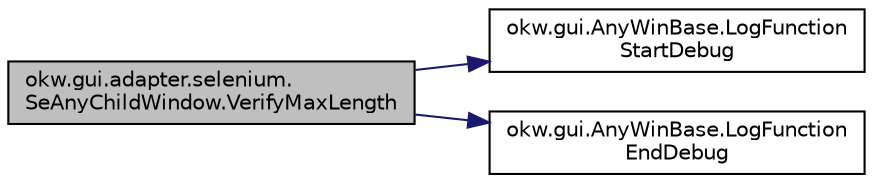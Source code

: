 digraph "okw.gui.adapter.selenium.SeAnyChildWindow.VerifyMaxLength"
{
 // INTERACTIVE_SVG=YES
 // LATEX_PDF_SIZE
  edge [fontname="Helvetica",fontsize="10",labelfontname="Helvetica",labelfontsize="10"];
  node [fontname="Helvetica",fontsize="10",shape=record];
  rankdir="LR";
  Node646 [label="okw.gui.adapter.selenium.\lSeAnyChildWindow.VerifyMaxLength",height=0.2,width=0.4,color="black", fillcolor="grey75", style="filled", fontcolor="black",tooltip="Ermittelt die maximale Lenge des Wertes für Prüfewert."];
  Node646 -> Node647 [color="midnightblue",fontsize="10",style="solid",fontname="Helvetica"];
  Node647 [label="okw.gui.AnyWinBase.LogFunction\lStartDebug",height=0.2,width=0.4,color="black", fillcolor="white", style="filled",URL="$classokw_1_1gui_1_1_any_win_base.html#abaab572bdbed7b471f659d5dd8c76853",tooltip="Methode ruft die Methode Logger.Instance.LogFunctionStartDebug(fps_FunctionName), und erweitert den g..."];
  Node646 -> Node648 [color="midnightblue",fontsize="10",style="solid",fontname="Helvetica"];
  Node648 [label="okw.gui.AnyWinBase.LogFunction\lEndDebug",height=0.2,width=0.4,color="black", fillcolor="white", style="filled",URL="$classokw_1_1gui_1_1_any_win_base.html#a51cf50ace21902b3a5359316f53a7f3e",tooltip="Methode ruft die Methode Logger.Instance.LogFunctionEndDebug() auf."];
}
